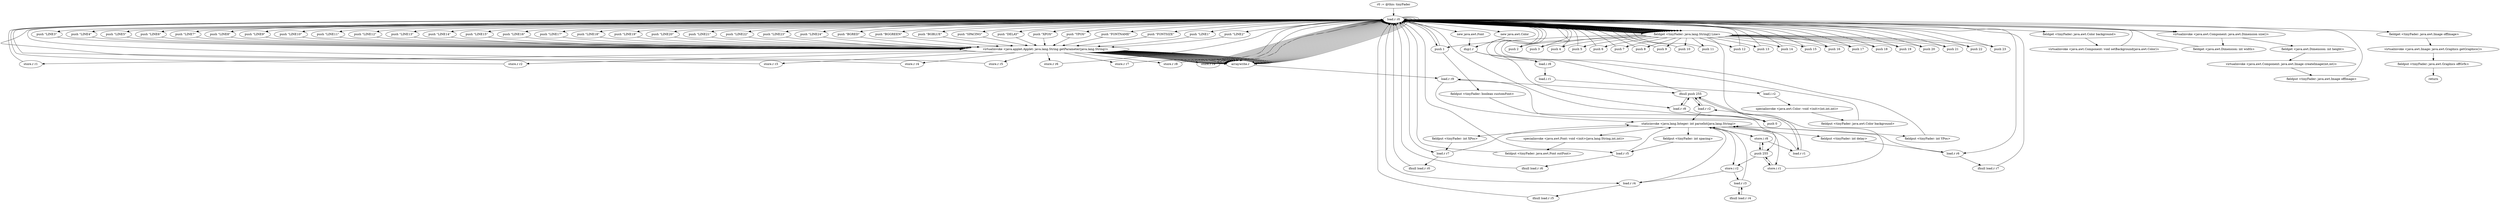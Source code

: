 digraph "" {
    "r0 := @this: tinyFader"
    "load.r r0"
    "r0 := @this: tinyFader"->"load.r r0";
    "push \"BGRED\""
    "load.r r0"->"push \"BGRED\"";
    "virtualinvoke <java.applet.Applet: java.lang.String getParameter(java.lang.String)>"
    "push \"BGRED\""->"virtualinvoke <java.applet.Applet: java.lang.String getParameter(java.lang.String)>";
    "store.r r1"
    "virtualinvoke <java.applet.Applet: java.lang.String getParameter(java.lang.String)>"->"store.r r1";
    "store.r r1"->"load.r r0";
    "push \"BGGREEN\""
    "load.r r0"->"push \"BGGREEN\"";
    "push \"BGGREEN\""->"virtualinvoke <java.applet.Applet: java.lang.String getParameter(java.lang.String)>";
    "store.r r2"
    "virtualinvoke <java.applet.Applet: java.lang.String getParameter(java.lang.String)>"->"store.r r2";
    "store.r r2"->"load.r r0";
    "push \"BGBLUE\""
    "load.r r0"->"push \"BGBLUE\"";
    "push \"BGBLUE\""->"virtualinvoke <java.applet.Applet: java.lang.String getParameter(java.lang.String)>";
    "store.r r3"
    "virtualinvoke <java.applet.Applet: java.lang.String getParameter(java.lang.String)>"->"store.r r3";
    "store.r r3"->"load.r r0";
    "push \"SPACING\""
    "load.r r0"->"push \"SPACING\"";
    "push \"SPACING\""->"virtualinvoke <java.applet.Applet: java.lang.String getParameter(java.lang.String)>";
    "store.r r4"
    "virtualinvoke <java.applet.Applet: java.lang.String getParameter(java.lang.String)>"->"store.r r4";
    "store.r r4"->"load.r r0";
    "push \"DELAY\""
    "load.r r0"->"push \"DELAY\"";
    "push \"DELAY\""->"virtualinvoke <java.applet.Applet: java.lang.String getParameter(java.lang.String)>";
    "store.r r5"
    "virtualinvoke <java.applet.Applet: java.lang.String getParameter(java.lang.String)>"->"store.r r5";
    "store.r r5"->"load.r r0";
    "push \"XPOS\""
    "load.r r0"->"push \"XPOS\"";
    "push \"XPOS\""->"virtualinvoke <java.applet.Applet: java.lang.String getParameter(java.lang.String)>";
    "store.r r6"
    "virtualinvoke <java.applet.Applet: java.lang.String getParameter(java.lang.String)>"->"store.r r6";
    "store.r r6"->"load.r r0";
    "push \"YPOS\""
    "load.r r0"->"push \"YPOS\"";
    "push \"YPOS\""->"virtualinvoke <java.applet.Applet: java.lang.String getParameter(java.lang.String)>";
    "store.r r7"
    "virtualinvoke <java.applet.Applet: java.lang.String getParameter(java.lang.String)>"->"store.r r7";
    "store.r r7"->"load.r r0";
    "push \"FONTNAME\""
    "load.r r0"->"push \"FONTNAME\"";
    "push \"FONTNAME\""->"virtualinvoke <java.applet.Applet: java.lang.String getParameter(java.lang.String)>";
    "store.r r8"
    "virtualinvoke <java.applet.Applet: java.lang.String getParameter(java.lang.String)>"->"store.r r8";
    "store.r r8"->"load.r r0";
    "push \"FONTSIZE\""
    "load.r r0"->"push \"FONTSIZE\"";
    "push \"FONTSIZE\""->"virtualinvoke <java.applet.Applet: java.lang.String getParameter(java.lang.String)>";
    "store.r r9"
    "virtualinvoke <java.applet.Applet: java.lang.String getParameter(java.lang.String)>"->"store.r r9";
    "store.r r9"->"load.r r0";
    "fieldget <tinyFader: java.lang.String[] Line>"
    "load.r r0"->"fieldget <tinyFader: java.lang.String[] Line>";
    "push 0"
    "fieldget <tinyFader: java.lang.String[] Line>"->"push 0";
    "push 0"->"load.r r0";
    "push \"LINE1\""
    "load.r r0"->"push \"LINE1\"";
    "push \"LINE1\""->"virtualinvoke <java.applet.Applet: java.lang.String getParameter(java.lang.String)>";
    "arraywrite.r"
    "virtualinvoke <java.applet.Applet: java.lang.String getParameter(java.lang.String)>"->"arraywrite.r";
    "arraywrite.r"->"load.r r0";
    "load.r r0"->"fieldget <tinyFader: java.lang.String[] Line>";
    "push 1"
    "fieldget <tinyFader: java.lang.String[] Line>"->"push 1";
    "push 1"->"load.r r0";
    "push \"LINE2\""
    "load.r r0"->"push \"LINE2\"";
    "push \"LINE2\""->"virtualinvoke <java.applet.Applet: java.lang.String getParameter(java.lang.String)>";
    "virtualinvoke <java.applet.Applet: java.lang.String getParameter(java.lang.String)>"->"arraywrite.r";
    "arraywrite.r"->"load.r r0";
    "load.r r0"->"fieldget <tinyFader: java.lang.String[] Line>";
    "push 2"
    "fieldget <tinyFader: java.lang.String[] Line>"->"push 2";
    "push 2"->"load.r r0";
    "push \"LINE3\""
    "load.r r0"->"push \"LINE3\"";
    "push \"LINE3\""->"virtualinvoke <java.applet.Applet: java.lang.String getParameter(java.lang.String)>";
    "virtualinvoke <java.applet.Applet: java.lang.String getParameter(java.lang.String)>"->"arraywrite.r";
    "arraywrite.r"->"load.r r0";
    "load.r r0"->"fieldget <tinyFader: java.lang.String[] Line>";
    "push 3"
    "fieldget <tinyFader: java.lang.String[] Line>"->"push 3";
    "push 3"->"load.r r0";
    "push \"LINE4\""
    "load.r r0"->"push \"LINE4\"";
    "push \"LINE4\""->"virtualinvoke <java.applet.Applet: java.lang.String getParameter(java.lang.String)>";
    "virtualinvoke <java.applet.Applet: java.lang.String getParameter(java.lang.String)>"->"arraywrite.r";
    "arraywrite.r"->"load.r r0";
    "load.r r0"->"fieldget <tinyFader: java.lang.String[] Line>";
    "push 4"
    "fieldget <tinyFader: java.lang.String[] Line>"->"push 4";
    "push 4"->"load.r r0";
    "push \"LINE5\""
    "load.r r0"->"push \"LINE5\"";
    "push \"LINE5\""->"virtualinvoke <java.applet.Applet: java.lang.String getParameter(java.lang.String)>";
    "virtualinvoke <java.applet.Applet: java.lang.String getParameter(java.lang.String)>"->"arraywrite.r";
    "arraywrite.r"->"load.r r0";
    "load.r r0"->"fieldget <tinyFader: java.lang.String[] Line>";
    "push 5"
    "fieldget <tinyFader: java.lang.String[] Line>"->"push 5";
    "push 5"->"load.r r0";
    "push \"LINE6\""
    "load.r r0"->"push \"LINE6\"";
    "push \"LINE6\""->"virtualinvoke <java.applet.Applet: java.lang.String getParameter(java.lang.String)>";
    "virtualinvoke <java.applet.Applet: java.lang.String getParameter(java.lang.String)>"->"arraywrite.r";
    "arraywrite.r"->"load.r r0";
    "load.r r0"->"fieldget <tinyFader: java.lang.String[] Line>";
    "push 6"
    "fieldget <tinyFader: java.lang.String[] Line>"->"push 6";
    "push 6"->"load.r r0";
    "push \"LINE7\""
    "load.r r0"->"push \"LINE7\"";
    "push \"LINE7\""->"virtualinvoke <java.applet.Applet: java.lang.String getParameter(java.lang.String)>";
    "virtualinvoke <java.applet.Applet: java.lang.String getParameter(java.lang.String)>"->"arraywrite.r";
    "arraywrite.r"->"load.r r0";
    "load.r r0"->"fieldget <tinyFader: java.lang.String[] Line>";
    "push 7"
    "fieldget <tinyFader: java.lang.String[] Line>"->"push 7";
    "push 7"->"load.r r0";
    "push \"LINE8\""
    "load.r r0"->"push \"LINE8\"";
    "push \"LINE8\""->"virtualinvoke <java.applet.Applet: java.lang.String getParameter(java.lang.String)>";
    "virtualinvoke <java.applet.Applet: java.lang.String getParameter(java.lang.String)>"->"arraywrite.r";
    "arraywrite.r"->"load.r r0";
    "load.r r0"->"fieldget <tinyFader: java.lang.String[] Line>";
    "push 8"
    "fieldget <tinyFader: java.lang.String[] Line>"->"push 8";
    "push 8"->"load.r r0";
    "push \"LINE9\""
    "load.r r0"->"push \"LINE9\"";
    "push \"LINE9\""->"virtualinvoke <java.applet.Applet: java.lang.String getParameter(java.lang.String)>";
    "virtualinvoke <java.applet.Applet: java.lang.String getParameter(java.lang.String)>"->"arraywrite.r";
    "arraywrite.r"->"load.r r0";
    "load.r r0"->"fieldget <tinyFader: java.lang.String[] Line>";
    "push 9"
    "fieldget <tinyFader: java.lang.String[] Line>"->"push 9";
    "push 9"->"load.r r0";
    "push \"LINE10\""
    "load.r r0"->"push \"LINE10\"";
    "push \"LINE10\""->"virtualinvoke <java.applet.Applet: java.lang.String getParameter(java.lang.String)>";
    "virtualinvoke <java.applet.Applet: java.lang.String getParameter(java.lang.String)>"->"arraywrite.r";
    "arraywrite.r"->"load.r r0";
    "load.r r0"->"fieldget <tinyFader: java.lang.String[] Line>";
    "push 10"
    "fieldget <tinyFader: java.lang.String[] Line>"->"push 10";
    "push 10"->"load.r r0";
    "push \"LINE11\""
    "load.r r0"->"push \"LINE11\"";
    "push \"LINE11\""->"virtualinvoke <java.applet.Applet: java.lang.String getParameter(java.lang.String)>";
    "virtualinvoke <java.applet.Applet: java.lang.String getParameter(java.lang.String)>"->"arraywrite.r";
    "arraywrite.r"->"load.r r0";
    "load.r r0"->"fieldget <tinyFader: java.lang.String[] Line>";
    "push 11"
    "fieldget <tinyFader: java.lang.String[] Line>"->"push 11";
    "push 11"->"load.r r0";
    "push \"LINE12\""
    "load.r r0"->"push \"LINE12\"";
    "push \"LINE12\""->"virtualinvoke <java.applet.Applet: java.lang.String getParameter(java.lang.String)>";
    "virtualinvoke <java.applet.Applet: java.lang.String getParameter(java.lang.String)>"->"arraywrite.r";
    "arraywrite.r"->"load.r r0";
    "load.r r0"->"fieldget <tinyFader: java.lang.String[] Line>";
    "push 12"
    "fieldget <tinyFader: java.lang.String[] Line>"->"push 12";
    "push 12"->"load.r r0";
    "push \"LINE13\""
    "load.r r0"->"push \"LINE13\"";
    "push \"LINE13\""->"virtualinvoke <java.applet.Applet: java.lang.String getParameter(java.lang.String)>";
    "virtualinvoke <java.applet.Applet: java.lang.String getParameter(java.lang.String)>"->"arraywrite.r";
    "arraywrite.r"->"load.r r0";
    "load.r r0"->"fieldget <tinyFader: java.lang.String[] Line>";
    "push 13"
    "fieldget <tinyFader: java.lang.String[] Line>"->"push 13";
    "push 13"->"load.r r0";
    "push \"LINE14\""
    "load.r r0"->"push \"LINE14\"";
    "push \"LINE14\""->"virtualinvoke <java.applet.Applet: java.lang.String getParameter(java.lang.String)>";
    "virtualinvoke <java.applet.Applet: java.lang.String getParameter(java.lang.String)>"->"arraywrite.r";
    "arraywrite.r"->"load.r r0";
    "load.r r0"->"fieldget <tinyFader: java.lang.String[] Line>";
    "push 14"
    "fieldget <tinyFader: java.lang.String[] Line>"->"push 14";
    "push 14"->"load.r r0";
    "push \"LINE15\""
    "load.r r0"->"push \"LINE15\"";
    "push \"LINE15\""->"virtualinvoke <java.applet.Applet: java.lang.String getParameter(java.lang.String)>";
    "virtualinvoke <java.applet.Applet: java.lang.String getParameter(java.lang.String)>"->"arraywrite.r";
    "arraywrite.r"->"load.r r0";
    "load.r r0"->"fieldget <tinyFader: java.lang.String[] Line>";
    "push 15"
    "fieldget <tinyFader: java.lang.String[] Line>"->"push 15";
    "push 15"->"load.r r0";
    "push \"LINE16\""
    "load.r r0"->"push \"LINE16\"";
    "push \"LINE16\""->"virtualinvoke <java.applet.Applet: java.lang.String getParameter(java.lang.String)>";
    "virtualinvoke <java.applet.Applet: java.lang.String getParameter(java.lang.String)>"->"arraywrite.r";
    "arraywrite.r"->"load.r r0";
    "load.r r0"->"fieldget <tinyFader: java.lang.String[] Line>";
    "push 16"
    "fieldget <tinyFader: java.lang.String[] Line>"->"push 16";
    "push 16"->"load.r r0";
    "push \"LINE17\""
    "load.r r0"->"push \"LINE17\"";
    "push \"LINE17\""->"virtualinvoke <java.applet.Applet: java.lang.String getParameter(java.lang.String)>";
    "virtualinvoke <java.applet.Applet: java.lang.String getParameter(java.lang.String)>"->"arraywrite.r";
    "arraywrite.r"->"load.r r0";
    "load.r r0"->"fieldget <tinyFader: java.lang.String[] Line>";
    "push 17"
    "fieldget <tinyFader: java.lang.String[] Line>"->"push 17";
    "push 17"->"load.r r0";
    "push \"LINE18\""
    "load.r r0"->"push \"LINE18\"";
    "push \"LINE18\""->"virtualinvoke <java.applet.Applet: java.lang.String getParameter(java.lang.String)>";
    "virtualinvoke <java.applet.Applet: java.lang.String getParameter(java.lang.String)>"->"arraywrite.r";
    "arraywrite.r"->"load.r r0";
    "load.r r0"->"fieldget <tinyFader: java.lang.String[] Line>";
    "push 18"
    "fieldget <tinyFader: java.lang.String[] Line>"->"push 18";
    "push 18"->"load.r r0";
    "push \"LINE19\""
    "load.r r0"->"push \"LINE19\"";
    "push \"LINE19\""->"virtualinvoke <java.applet.Applet: java.lang.String getParameter(java.lang.String)>";
    "virtualinvoke <java.applet.Applet: java.lang.String getParameter(java.lang.String)>"->"arraywrite.r";
    "arraywrite.r"->"load.r r0";
    "load.r r0"->"fieldget <tinyFader: java.lang.String[] Line>";
    "push 19"
    "fieldget <tinyFader: java.lang.String[] Line>"->"push 19";
    "push 19"->"load.r r0";
    "push \"LINE20\""
    "load.r r0"->"push \"LINE20\"";
    "push \"LINE20\""->"virtualinvoke <java.applet.Applet: java.lang.String getParameter(java.lang.String)>";
    "virtualinvoke <java.applet.Applet: java.lang.String getParameter(java.lang.String)>"->"arraywrite.r";
    "arraywrite.r"->"load.r r0";
    "load.r r0"->"fieldget <tinyFader: java.lang.String[] Line>";
    "push 20"
    "fieldget <tinyFader: java.lang.String[] Line>"->"push 20";
    "push 20"->"load.r r0";
    "push \"LINE21\""
    "load.r r0"->"push \"LINE21\"";
    "push \"LINE21\""->"virtualinvoke <java.applet.Applet: java.lang.String getParameter(java.lang.String)>";
    "virtualinvoke <java.applet.Applet: java.lang.String getParameter(java.lang.String)>"->"arraywrite.r";
    "arraywrite.r"->"load.r r0";
    "load.r r0"->"fieldget <tinyFader: java.lang.String[] Line>";
    "push 21"
    "fieldget <tinyFader: java.lang.String[] Line>"->"push 21";
    "push 21"->"load.r r0";
    "push \"LINE22\""
    "load.r r0"->"push \"LINE22\"";
    "push \"LINE22\""->"virtualinvoke <java.applet.Applet: java.lang.String getParameter(java.lang.String)>";
    "virtualinvoke <java.applet.Applet: java.lang.String getParameter(java.lang.String)>"->"arraywrite.r";
    "arraywrite.r"->"load.r r0";
    "load.r r0"->"fieldget <tinyFader: java.lang.String[] Line>";
    "push 22"
    "fieldget <tinyFader: java.lang.String[] Line>"->"push 22";
    "push 22"->"load.r r0";
    "push \"LINE23\""
    "load.r r0"->"push \"LINE23\"";
    "push \"LINE23\""->"virtualinvoke <java.applet.Applet: java.lang.String getParameter(java.lang.String)>";
    "virtualinvoke <java.applet.Applet: java.lang.String getParameter(java.lang.String)>"->"arraywrite.r";
    "arraywrite.r"->"load.r r0";
    "load.r r0"->"fieldget <tinyFader: java.lang.String[] Line>";
    "push 23"
    "fieldget <tinyFader: java.lang.String[] Line>"->"push 23";
    "push 23"->"load.r r0";
    "push \"LINE24\""
    "load.r r0"->"push \"LINE24\"";
    "push \"LINE24\""->"virtualinvoke <java.applet.Applet: java.lang.String getParameter(java.lang.String)>";
    "virtualinvoke <java.applet.Applet: java.lang.String getParameter(java.lang.String)>"->"arraywrite.r";
    "load.r r9"
    "arraywrite.r"->"load.r r9";
    "ifnull push 255"
    "load.r r9"->"ifnull push 255";
    "load.r r8"
    "ifnull push 255"->"load.r r8";
    "load.r r8"->"ifnull push 255";
    "ifnull push 255"->"load.r r0";
    "new java.awt.Font"
    "load.r r0"->"new java.awt.Font";
    "dup1.r"
    "new java.awt.Font"->"dup1.r";
    "dup1.r"->"load.r r8";
    "load.r r8"->"push 0";
    "push 0"->"load.r r9";
    "staticinvoke <java.lang.Integer: int parseInt(java.lang.String)>"
    "load.r r9"->"staticinvoke <java.lang.Integer: int parseInt(java.lang.String)>";
    "specialinvoke <java.awt.Font: void <init>(java.lang.String,int,int)>"
    "staticinvoke <java.lang.Integer: int parseInt(java.lang.String)>"->"specialinvoke <java.awt.Font: void <init>(java.lang.String,int,int)>";
    "fieldput <tinyFader: java.awt.Font outFont>"
    "specialinvoke <java.awt.Font: void <init>(java.lang.String,int,int)>"->"fieldput <tinyFader: java.awt.Font outFont>";
    "fieldput <tinyFader: java.awt.Font outFont>"->"load.r r0";
    "load.r r0"->"push 1";
    "fieldput <tinyFader: boolean customFont>"
    "push 1"->"fieldput <tinyFader: boolean customFont>";
    "push 255"
    "fieldput <tinyFader: boolean customFont>"->"push 255";
    "store.i r8"
    "push 255"->"store.i r8";
    "load.r r1"
    "store.i r8"->"load.r r1";
    "load.r r1"->"ifnull push 255";
    "ifnull push 255"->"load.r r1";
    "load.r r1"->"staticinvoke <java.lang.Integer: int parseInt(java.lang.String)>";
    "staticinvoke <java.lang.Integer: int parseInt(java.lang.String)>"->"store.i r8";
    "store.i r8"->"push 255";
    "store.i r1"
    "push 255"->"store.i r1";
    "load.r r2"
    "store.i r1"->"load.r r2";
    "load.r r2"->"ifnull push 255";
    "ifnull push 255"->"load.r r2";
    "load.r r2"->"staticinvoke <java.lang.Integer: int parseInt(java.lang.String)>";
    "staticinvoke <java.lang.Integer: int parseInt(java.lang.String)>"->"store.i r1";
    "store.i r1"->"push 255";
    "store.i r2"
    "push 255"->"store.i r2";
    "load.r r3"
    "store.i r2"->"load.r r3";
    "ifnull load.r r4"
    "load.r r3"->"ifnull load.r r4";
    "ifnull load.r r4"->"load.r r3";
    "load.r r3"->"staticinvoke <java.lang.Integer: int parseInt(java.lang.String)>";
    "staticinvoke <java.lang.Integer: int parseInt(java.lang.String)>"->"store.i r2";
    "load.r r4"
    "store.i r2"->"load.r r4";
    "ifnull load.r r5"
    "load.r r4"->"ifnull load.r r5";
    "ifnull load.r r5"->"load.r r0";
    "load.r r0"->"load.r r4";
    "load.r r4"->"staticinvoke <java.lang.Integer: int parseInt(java.lang.String)>";
    "fieldput <tinyFader: int spacing>"
    "staticinvoke <java.lang.Integer: int parseInt(java.lang.String)>"->"fieldput <tinyFader: int spacing>";
    "load.r r5"
    "fieldput <tinyFader: int spacing>"->"load.r r5";
    "ifnull load.r r6"
    "load.r r5"->"ifnull load.r r6";
    "ifnull load.r r6"->"load.r r0";
    "load.r r0"->"load.r r5";
    "load.r r5"->"staticinvoke <java.lang.Integer: int parseInt(java.lang.String)>";
    "fieldput <tinyFader: int delay>"
    "staticinvoke <java.lang.Integer: int parseInt(java.lang.String)>"->"fieldput <tinyFader: int delay>";
    "load.r r6"
    "fieldput <tinyFader: int delay>"->"load.r r6";
    "ifnull load.r r7"
    "load.r r6"->"ifnull load.r r7";
    "ifnull load.r r7"->"load.r r0";
    "load.r r0"->"load.r r6";
    "load.r r6"->"staticinvoke <java.lang.Integer: int parseInt(java.lang.String)>";
    "fieldput <tinyFader: int XPos>"
    "staticinvoke <java.lang.Integer: int parseInt(java.lang.String)>"->"fieldput <tinyFader: int XPos>";
    "load.r r7"
    "fieldput <tinyFader: int XPos>"->"load.r r7";
    "ifnull load.r r0"
    "load.r r7"->"ifnull load.r r0";
    "ifnull load.r r0"->"load.r r0";
    "load.r r0"->"load.r r7";
    "load.r r7"->"staticinvoke <java.lang.Integer: int parseInt(java.lang.String)>";
    "fieldput <tinyFader: int YPos>"
    "staticinvoke <java.lang.Integer: int parseInt(java.lang.String)>"->"fieldput <tinyFader: int YPos>";
    "fieldput <tinyFader: int YPos>"->"load.r r0";
    "new java.awt.Color"
    "load.r r0"->"new java.awt.Color";
    "new java.awt.Color"->"dup1.r";
    "load.i r8"
    "dup1.r"->"load.i r8";
    "load.i r1"
    "load.i r8"->"load.i r1";
    "load.i r2"
    "load.i r1"->"load.i r2";
    "specialinvoke <java.awt.Color: void <init>(int,int,int)>"
    "load.i r2"->"specialinvoke <java.awt.Color: void <init>(int,int,int)>";
    "fieldput <tinyFader: java.awt.Color background>"
    "specialinvoke <java.awt.Color: void <init>(int,int,int)>"->"fieldput <tinyFader: java.awt.Color background>";
    "fieldput <tinyFader: java.awt.Color background>"->"load.r r0";
    "load.r r0"->"load.r r0";
    "fieldget <tinyFader: java.awt.Color background>"
    "load.r r0"->"fieldget <tinyFader: java.awt.Color background>";
    "virtualinvoke <java.awt.Component: void setBackground(java.awt.Color)>"
    "fieldget <tinyFader: java.awt.Color background>"->"virtualinvoke <java.awt.Component: void setBackground(java.awt.Color)>";
    "virtualinvoke <java.awt.Component: void setBackground(java.awt.Color)>"->"load.r r0";
    "load.r r0"->"load.r r0";
    "load.r r0"->"load.r r0";
    "virtualinvoke <java.awt.Component: java.awt.Dimension size()>"
    "load.r r0"->"virtualinvoke <java.awt.Component: java.awt.Dimension size()>";
    "fieldget <java.awt.Dimension: int width>"
    "virtualinvoke <java.awt.Component: java.awt.Dimension size()>"->"fieldget <java.awt.Dimension: int width>";
    "fieldget <java.awt.Dimension: int width>"->"load.r r0";
    "load.r r0"->"virtualinvoke <java.awt.Component: java.awt.Dimension size()>";
    "fieldget <java.awt.Dimension: int height>"
    "virtualinvoke <java.awt.Component: java.awt.Dimension size()>"->"fieldget <java.awt.Dimension: int height>";
    "virtualinvoke <java.awt.Component: java.awt.Image createImage(int,int)>"
    "fieldget <java.awt.Dimension: int height>"->"virtualinvoke <java.awt.Component: java.awt.Image createImage(int,int)>";
    "fieldput <tinyFader: java.awt.Image offImage>"
    "virtualinvoke <java.awt.Component: java.awt.Image createImage(int,int)>"->"fieldput <tinyFader: java.awt.Image offImage>";
    "fieldput <tinyFader: java.awt.Image offImage>"->"load.r r0";
    "load.r r0"->"load.r r0";
    "fieldget <tinyFader: java.awt.Image offImage>"
    "load.r r0"->"fieldget <tinyFader: java.awt.Image offImage>";
    "virtualinvoke <java.awt.Image: java.awt.Graphics getGraphics()>"
    "fieldget <tinyFader: java.awt.Image offImage>"->"virtualinvoke <java.awt.Image: java.awt.Graphics getGraphics()>";
    "fieldput <tinyFader: java.awt.Graphics offGrfx>"
    "virtualinvoke <java.awt.Image: java.awt.Graphics getGraphics()>"->"fieldput <tinyFader: java.awt.Graphics offGrfx>";
    "return"
    "fieldput <tinyFader: java.awt.Graphics offGrfx>"->"return";
}
